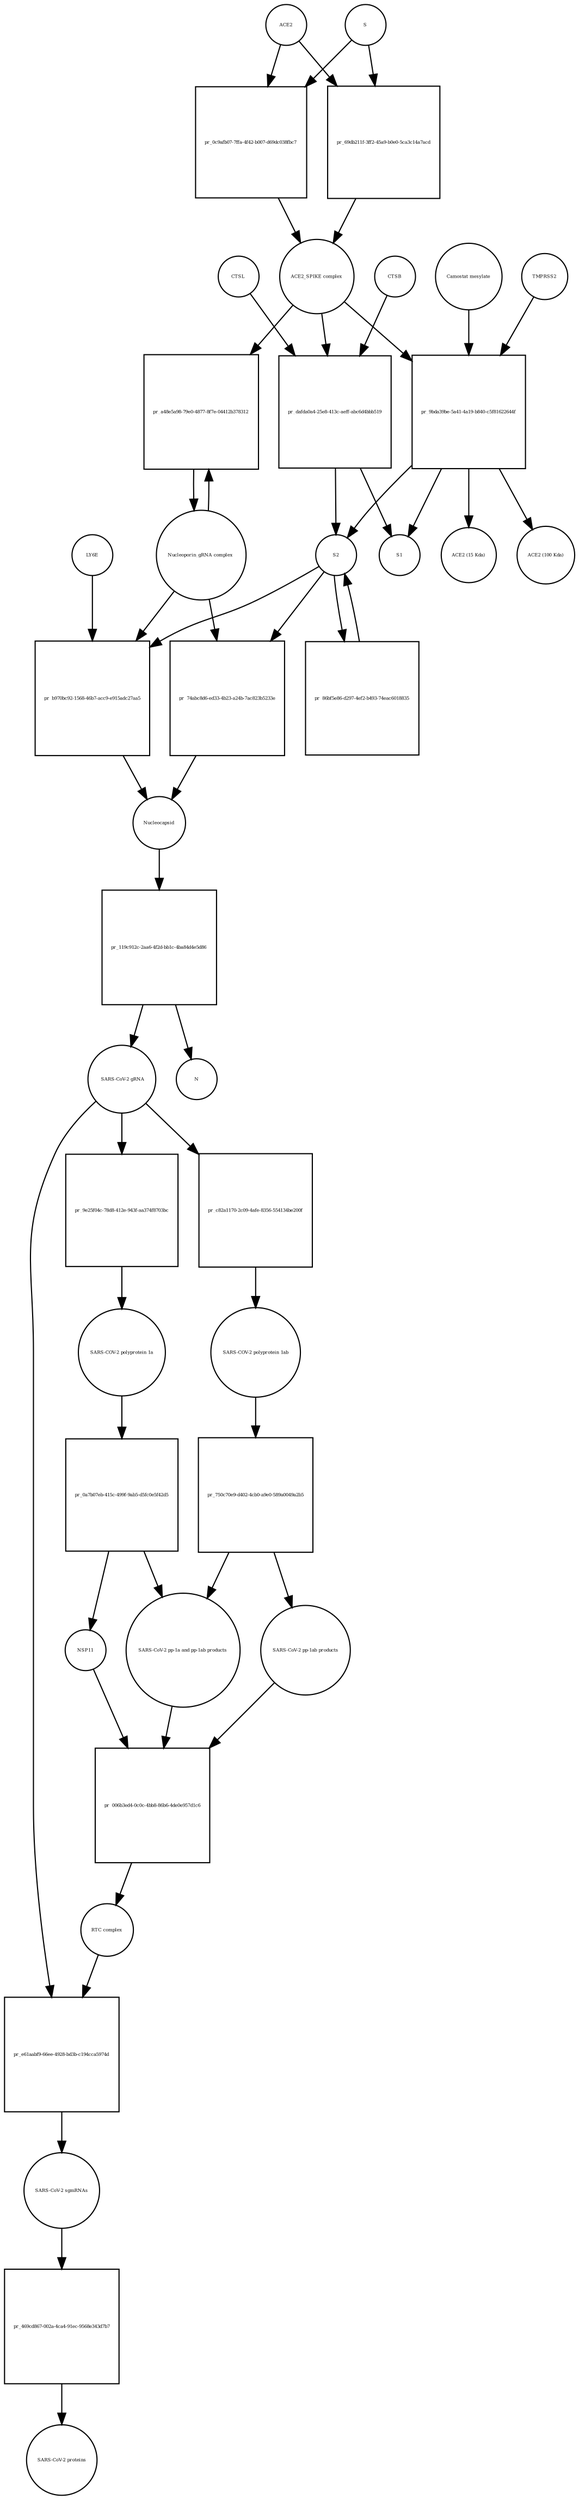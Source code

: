 strict digraph  {
ACE2 [annotation="", bipartite=0, cls=macromolecule, fontsize=4, label=ACE2, shape=circle];
"pr_0c9afb07-7ffa-4f42-b007-d69dc038fbc7" [annotation="", bipartite=1, cls=process, fontsize=4, label="pr_0c9afb07-7ffa-4f42-b007-d69dc038fbc7", shape=square];
"ACE2_SPIKE complex" [annotation="", bipartite=0, cls=complex, fontsize=4, label="ACE2_SPIKE complex", shape=circle];
S [annotation="", bipartite=0, cls="macromolecule multimer", fontsize=4, label=S, shape=circle];
"Nucleoporin_gRNA complex " [annotation="", bipartite=0, cls=complex, fontsize=4, label="Nucleoporin_gRNA complex ", shape=circle];
"pr_a48e5a98-79e0-4877-8f7e-04412b378312" [annotation="", bipartite=1, cls=process, fontsize=4, label="pr_a48e5a98-79e0-4877-8f7e-04412b378312", shape=square];
"pr_dafda0a4-25e8-413c-aeff-abc6d4bbb519" [annotation="", bipartite=1, cls=process, fontsize=4, label="pr_dafda0a4-25e8-413c-aeff-abc6d4bbb519", shape=square];
S2 [annotation="", bipartite=0, cls=macromolecule, fontsize=4, label=S2, shape=circle];
CTSB [annotation="", bipartite=0, cls=macromolecule, fontsize=4, label=CTSB, shape=circle];
CTSL [annotation="", bipartite=0, cls=macromolecule, fontsize=4, label=CTSL, shape=circle];
S1 [annotation="", bipartite=0, cls=macromolecule, fontsize=4, label=S1, shape=circle];
"pr_9bda39be-5a41-4a19-b840-c5f81622644f" [annotation="", bipartite=1, cls=process, fontsize=4, label="pr_9bda39be-5a41-4a19-b840-c5f81622644f", shape=square];
TMPRSS2 [annotation="", bipartite=0, cls=macromolecule, fontsize=4, label=TMPRSS2, shape=circle];
"Camostat mesylate" [annotation="urn_miriam_pubchem.compound_2536", bipartite=0, cls="simple chemical", fontsize=4, label="Camostat mesylate", shape=circle];
"ACE2 (15 Kda)" [annotation="", bipartite=0, cls=macromolecule, fontsize=4, label="ACE2 (15 Kda)", shape=circle];
"ACE2 (100 Kda)" [annotation="", bipartite=0, cls=macromolecule, fontsize=4, label="ACE2 (100 Kda)", shape=circle];
"pr_69db211f-3ff2-45a9-b0e0-5ca3c14a7acd" [annotation="", bipartite=1, cls=process, fontsize=4, label="pr_69db211f-3ff2-45a9-b0e0-5ca3c14a7acd", shape=square];
"pr_b970bc92-1568-46b7-acc9-e915adc27aa5" [annotation="", bipartite=1, cls=process, fontsize=4, label="pr_b970bc92-1568-46b7-acc9-e915adc27aa5", shape=square];
Nucleocapsid [annotation="", bipartite=0, cls=complex, fontsize=4, label=Nucleocapsid, shape=circle];
LY6E [annotation="", bipartite=0, cls=macromolecule, fontsize=4, label=LY6E, shape=circle];
"pr_86bf5e86-d297-4ef2-b493-74eac6018835" [annotation="", bipartite=1, cls=process, fontsize=4, label="pr_86bf5e86-d297-4ef2-b493-74eac6018835", shape=square];
"pr_74abc8d6-ed33-4b23-a24b-7ac823b5233e" [annotation="", bipartite=1, cls=process, fontsize=4, label="pr_74abc8d6-ed33-4b23-a24b-7ac823b5233e", shape=square];
" SARS-CoV-2 gRNA" [annotation="", bipartite=0, cls="nucleic acid feature", fontsize=4, label=" SARS-CoV-2 gRNA", shape=circle];
"pr_c82a1170-2c09-4afe-8356-554134be200f" [annotation="", bipartite=1, cls=process, fontsize=4, label="pr_c82a1170-2c09-4afe-8356-554134be200f", shape=square];
"SARS-COV-2 polyprotein 1ab" [annotation="", bipartite=0, cls=macromolecule, fontsize=4, label="SARS-COV-2 polyprotein 1ab", shape=circle];
"pr_119c912c-2aa6-4f2d-bb1c-4ba84d4e5d86" [annotation="", bipartite=1, cls=process, fontsize=4, label="pr_119c912c-2aa6-4f2d-bb1c-4ba84d4e5d86", shape=square];
N [annotation="", bipartite=0, cls=macromolecule, fontsize=4, label=N, shape=circle];
"pr_e61aabf9-66ee-4928-bd3b-c194cca5974d" [annotation="", bipartite=1, cls=process, fontsize=4, label="pr_e61aabf9-66ee-4928-bd3b-c194cca5974d", shape=square];
"SARS-CoV-2 sgmRNAs" [annotation="", bipartite=0, cls=complex, fontsize=4, label="SARS-CoV-2 sgmRNAs", shape=circle];
"RTC complex" [annotation="", bipartite=0, cls=complex, fontsize=4, label="RTC complex", shape=circle];
"pr_469cd867-002a-4ca4-91ec-9568e343d7b7" [annotation="", bipartite=1, cls=process, fontsize=4, label="pr_469cd867-002a-4ca4-91ec-9568e343d7b7", shape=square];
"SARS-CoV-2 proteins" [annotation="", bipartite=0, cls=complex, fontsize=4, label="SARS-CoV-2 proteins", shape=circle];
"pr_750c70e9-d402-4cb0-a9e0-589a0049a2b5" [annotation="", bipartite=1, cls=process, fontsize=4, label="pr_750c70e9-d402-4cb0-a9e0-589a0049a2b5", shape=square];
"SARS-CoV-2 pp-1ab products" [annotation="", bipartite=0, cls=complex, fontsize=4, label="SARS-CoV-2 pp-1ab products", shape=circle];
"SARS-CoV-2 pp-1a and pp-1ab products" [annotation="", bipartite=0, cls=complex, fontsize=4, label="SARS-CoV-2 pp-1a and pp-1ab products", shape=circle];
"pr_006b3ed4-0c0c-4bb8-86b6-4de0e957d1c6" [annotation="", bipartite=1, cls=process, fontsize=4, label="pr_006b3ed4-0c0c-4bb8-86b6-4de0e957d1c6", shape=square];
NSP11 [annotation="", bipartite=0, cls=macromolecule, fontsize=4, label=NSP11, shape=circle];
"SARS-COV-2 polyprotein 1a" [annotation="", bipartite=0, cls=macromolecule, fontsize=4, label="SARS-COV-2 polyprotein 1a", shape=circle];
"pr_0a7b07eb-415c-499f-9ab5-d5fc0e5f42d5" [annotation="", bipartite=1, cls=process, fontsize=4, label="pr_0a7b07eb-415c-499f-9ab5-d5fc0e5f42d5", shape=square];
"pr_9e25f04c-78d8-412e-943f-aa374f8703bc" [annotation="", bipartite=1, cls=process, fontsize=4, label="pr_9e25f04c-78d8-412e-943f-aa374f8703bc", shape=square];
ACE2 -> "pr_0c9afb07-7ffa-4f42-b007-d69dc038fbc7"  [annotation="", interaction_type=consumption];
ACE2 -> "pr_69db211f-3ff2-45a9-b0e0-5ca3c14a7acd"  [annotation="", interaction_type=consumption];
"pr_0c9afb07-7ffa-4f42-b007-d69dc038fbc7" -> "ACE2_SPIKE complex"  [annotation="", interaction_type=production];
"ACE2_SPIKE complex" -> "pr_a48e5a98-79e0-4877-8f7e-04412b378312"  [annotation="urn_miriam_pubmed_32142651|urn_miriam_pubmed_32094589", interaction_type=stimulation];
"ACE2_SPIKE complex" -> "pr_dafda0a4-25e8-413c-aeff-abc6d4bbb519"  [annotation="", interaction_type=consumption];
"ACE2_SPIKE complex" -> "pr_9bda39be-5a41-4a19-b840-c5f81622644f"  [annotation="", interaction_type=consumption];
S -> "pr_0c9afb07-7ffa-4f42-b007-d69dc038fbc7"  [annotation="", interaction_type=consumption];
S -> "pr_69db211f-3ff2-45a9-b0e0-5ca3c14a7acd"  [annotation="", interaction_type=consumption];
"Nucleoporin_gRNA complex " -> "pr_a48e5a98-79e0-4877-8f7e-04412b378312"  [annotation="", interaction_type=consumption];
"Nucleoporin_gRNA complex " -> "pr_b970bc92-1568-46b7-acc9-e915adc27aa5"  [annotation="", interaction_type=consumption];
"Nucleoporin_gRNA complex " -> "pr_74abc8d6-ed33-4b23-a24b-7ac823b5233e"  [annotation="", interaction_type=consumption];
"pr_a48e5a98-79e0-4877-8f7e-04412b378312" -> "Nucleoporin_gRNA complex "  [annotation="", interaction_type=production];
"pr_dafda0a4-25e8-413c-aeff-abc6d4bbb519" -> S2  [annotation="", interaction_type=production];
"pr_dafda0a4-25e8-413c-aeff-abc6d4bbb519" -> S1  [annotation="", interaction_type=production];
S2 -> "pr_b970bc92-1568-46b7-acc9-e915adc27aa5"  [annotation="urn_miriam_doi_10.1101%2F2020.03.05.979260|urn_miriam_doi_10.1101%2F2020.04.02.021469", interaction_type=stimulation];
S2 -> "pr_86bf5e86-d297-4ef2-b493-74eac6018835"  [annotation="", interaction_type=consumption];
S2 -> "pr_74abc8d6-ed33-4b23-a24b-7ac823b5233e"  [annotation="", interaction_type=stimulation];
CTSB -> "pr_dafda0a4-25e8-413c-aeff-abc6d4bbb519"  [annotation=urn_miriam_pubmed_32142651, interaction_type=catalysis];
CTSL -> "pr_dafda0a4-25e8-413c-aeff-abc6d4bbb519"  [annotation=urn_miriam_pubmed_32142651, interaction_type=catalysis];
"pr_9bda39be-5a41-4a19-b840-c5f81622644f" -> S2  [annotation="", interaction_type=production];
"pr_9bda39be-5a41-4a19-b840-c5f81622644f" -> S1  [annotation="", interaction_type=production];
"pr_9bda39be-5a41-4a19-b840-c5f81622644f" -> "ACE2 (15 Kda)"  [annotation="", interaction_type=production];
"pr_9bda39be-5a41-4a19-b840-c5f81622644f" -> "ACE2 (100 Kda)"  [annotation="", interaction_type=production];
TMPRSS2 -> "pr_9bda39be-5a41-4a19-b840-c5f81622644f"  [annotation="urn_miriam_pubmed_32142651|urn_miriam_pubmed_32094589|urn_miriam_pubmed_24227843", interaction_type=catalysis];
"Camostat mesylate" -> "pr_9bda39be-5a41-4a19-b840-c5f81622644f"  [annotation="urn_miriam_pubmed_32142651|urn_miriam_pubmed_32094589|urn_miriam_pubmed_24227843", interaction_type=inhibition];
"pr_69db211f-3ff2-45a9-b0e0-5ca3c14a7acd" -> "ACE2_SPIKE complex"  [annotation="", interaction_type=production];
"pr_b970bc92-1568-46b7-acc9-e915adc27aa5" -> Nucleocapsid  [annotation="", interaction_type=production];
Nucleocapsid -> "pr_119c912c-2aa6-4f2d-bb1c-4ba84d4e5d86"  [annotation="", interaction_type=consumption];
LY6E -> "pr_b970bc92-1568-46b7-acc9-e915adc27aa5"  [annotation="urn_miriam_doi_10.1101%2F2020.03.05.979260|urn_miriam_doi_10.1101%2F2020.04.02.021469", interaction_type=inhibition];
"pr_86bf5e86-d297-4ef2-b493-74eac6018835" -> S2  [annotation="", interaction_type=production];
"pr_74abc8d6-ed33-4b23-a24b-7ac823b5233e" -> Nucleocapsid  [annotation="", interaction_type=production];
" SARS-CoV-2 gRNA" -> "pr_c82a1170-2c09-4afe-8356-554134be200f"  [annotation="", interaction_type=consumption];
" SARS-CoV-2 gRNA" -> "pr_e61aabf9-66ee-4928-bd3b-c194cca5974d"  [annotation="", interaction_type=consumption];
" SARS-CoV-2 gRNA" -> "pr_9e25f04c-78d8-412e-943f-aa374f8703bc"  [annotation="", interaction_type=consumption];
"pr_c82a1170-2c09-4afe-8356-554134be200f" -> "SARS-COV-2 polyprotein 1ab"  [annotation="", interaction_type=production];
"SARS-COV-2 polyprotein 1ab" -> "pr_750c70e9-d402-4cb0-a9e0-589a0049a2b5"  [annotation=urn_miriam_pubmed_31226023, interaction_type=catalysis];
"pr_119c912c-2aa6-4f2d-bb1c-4ba84d4e5d86" -> " SARS-CoV-2 gRNA"  [annotation="", interaction_type=production];
"pr_119c912c-2aa6-4f2d-bb1c-4ba84d4e5d86" -> N  [annotation="", interaction_type=production];
"pr_e61aabf9-66ee-4928-bd3b-c194cca5974d" -> "SARS-CoV-2 sgmRNAs"  [annotation="", interaction_type=production];
"SARS-CoV-2 sgmRNAs" -> "pr_469cd867-002a-4ca4-91ec-9568e343d7b7"  [annotation="", interaction_type=consumption];
"RTC complex" -> "pr_e61aabf9-66ee-4928-bd3b-c194cca5974d"  [annotation=urn_miriam_pubmed_31226023, interaction_type="necessary stimulation"];
"pr_469cd867-002a-4ca4-91ec-9568e343d7b7" -> "SARS-CoV-2 proteins"  [annotation="", interaction_type=production];
"pr_750c70e9-d402-4cb0-a9e0-589a0049a2b5" -> "SARS-CoV-2 pp-1ab products"  [annotation="", interaction_type=production];
"pr_750c70e9-d402-4cb0-a9e0-589a0049a2b5" -> "SARS-CoV-2 pp-1a and pp-1ab products"  [annotation="", interaction_type=production];
"SARS-CoV-2 pp-1ab products" -> "pr_006b3ed4-0c0c-4bb8-86b6-4de0e957d1c6"  [annotation="", interaction_type=consumption];
"SARS-CoV-2 pp-1a and pp-1ab products" -> "pr_006b3ed4-0c0c-4bb8-86b6-4de0e957d1c6"  [annotation="", interaction_type=consumption];
"pr_006b3ed4-0c0c-4bb8-86b6-4de0e957d1c6" -> "RTC complex"  [annotation="", interaction_type=production];
NSP11 -> "pr_006b3ed4-0c0c-4bb8-86b6-4de0e957d1c6"  [annotation="", interaction_type=consumption];
"SARS-COV-2 polyprotein 1a" -> "pr_0a7b07eb-415c-499f-9ab5-d5fc0e5f42d5"  [annotation=urn_miriam_pubmed_31226023, interaction_type=catalysis];
"pr_0a7b07eb-415c-499f-9ab5-d5fc0e5f42d5" -> NSP11  [annotation="", interaction_type=production];
"pr_0a7b07eb-415c-499f-9ab5-d5fc0e5f42d5" -> "SARS-CoV-2 pp-1a and pp-1ab products"  [annotation="", interaction_type=production];
"pr_9e25f04c-78d8-412e-943f-aa374f8703bc" -> "SARS-COV-2 polyprotein 1a"  [annotation="", interaction_type=production];
}
